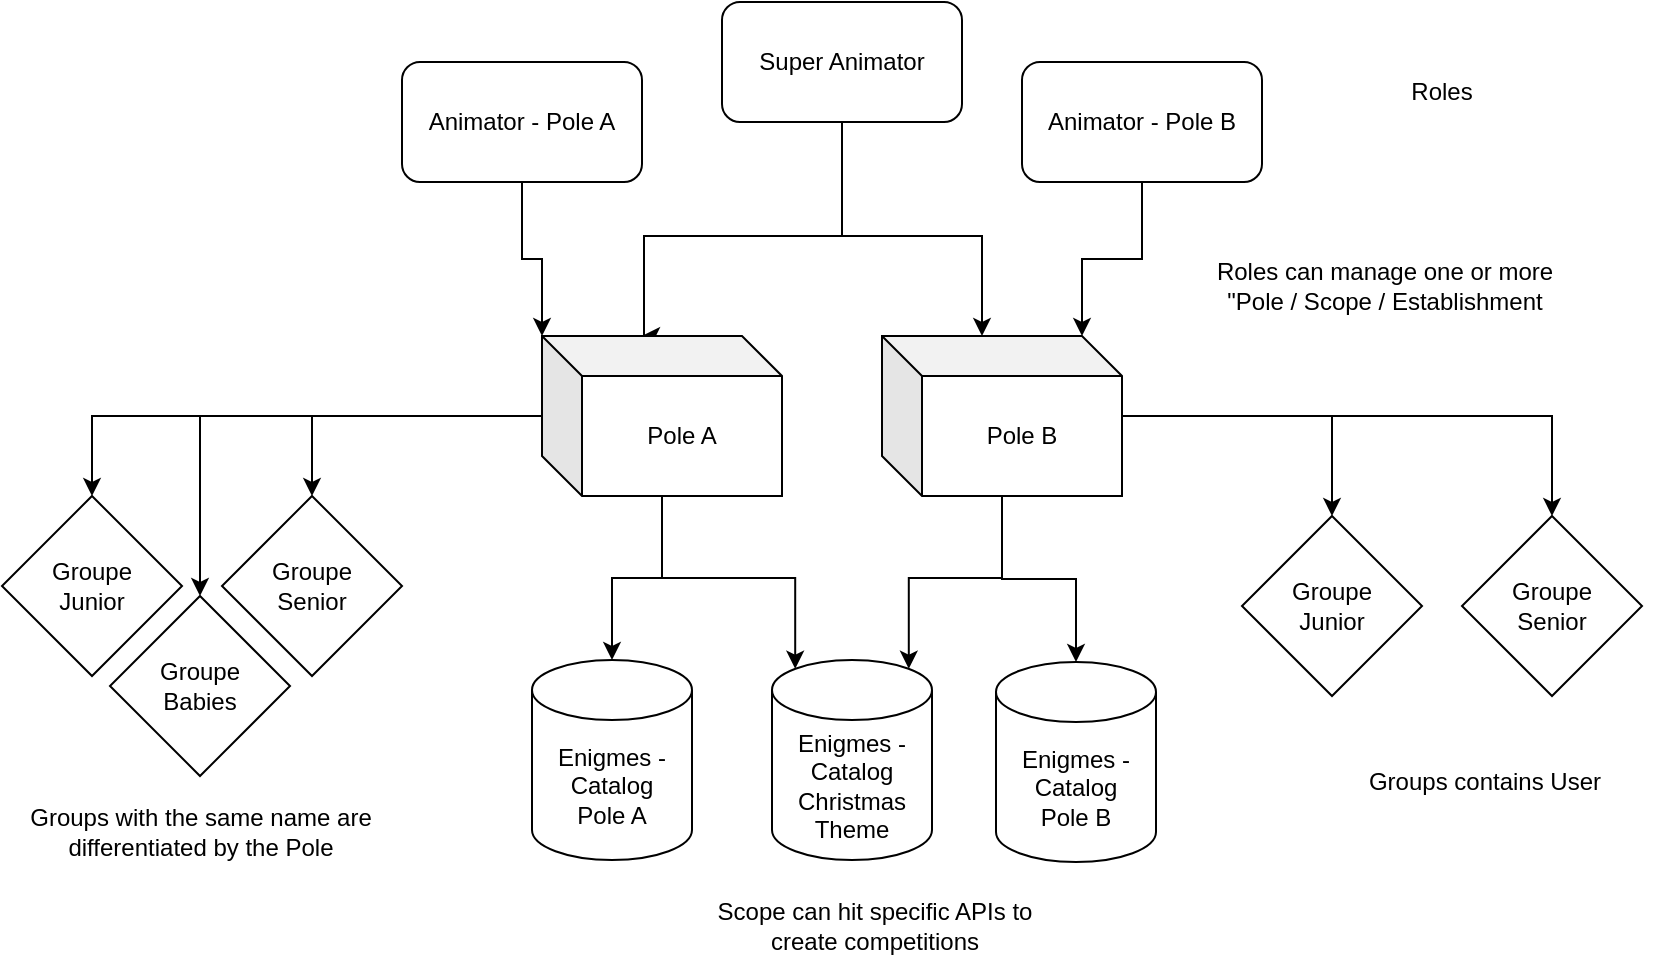 <mxfile version="24.7.5">
  <diagram name="Page-1" id="DxTfiMtgjQWRCfNddA1Q">
    <mxGraphModel dx="2389" dy="909" grid="1" gridSize="10" guides="1" tooltips="1" connect="1" arrows="1" fold="1" page="1" pageScale="1" pageWidth="827" pageHeight="1169" math="0" shadow="0">
      <root>
        <mxCell id="0" />
        <mxCell id="1" parent="0" />
        <mxCell id="f_V9r3Jz8ryCZ2fK6YKe-1" value="Animator - Pole A" style="rounded=1;whiteSpace=wrap;html=1;" vertex="1" parent="1">
          <mxGeometry x="160" y="263" width="120" height="60" as="geometry" />
        </mxCell>
        <mxCell id="f_V9r3Jz8ryCZ2fK6YKe-2" value="Animator - Pole B" style="rounded=1;whiteSpace=wrap;html=1;" vertex="1" parent="1">
          <mxGeometry x="470" y="263" width="120" height="60" as="geometry" />
        </mxCell>
        <mxCell id="f_V9r3Jz8ryCZ2fK6YKe-7" style="edgeStyle=orthogonalEdgeStyle;rounded=0;orthogonalLoop=1;jettySize=auto;html=1;" edge="1" parent="1" source="f_V9r3Jz8ryCZ2fK6YKe-3">
          <mxGeometry relative="1" as="geometry">
            <mxPoint x="280" y="400" as="targetPoint" />
            <Array as="points">
              <mxPoint x="380" y="350" />
              <mxPoint x="281" y="350" />
            </Array>
          </mxGeometry>
        </mxCell>
        <mxCell id="f_V9r3Jz8ryCZ2fK6YKe-3" value="Super Animator" style="rounded=1;whiteSpace=wrap;html=1;" vertex="1" parent="1">
          <mxGeometry x="320" y="233" width="120" height="60" as="geometry" />
        </mxCell>
        <mxCell id="f_V9r3Jz8ryCZ2fK6YKe-29" style="edgeStyle=orthogonalEdgeStyle;rounded=0;orthogonalLoop=1;jettySize=auto;html=1;entryX=0.5;entryY=0;entryDx=0;entryDy=0;" edge="1" parent="1" source="f_V9r3Jz8ryCZ2fK6YKe-4" target="f_V9r3Jz8ryCZ2fK6YKe-26">
          <mxGeometry relative="1" as="geometry" />
        </mxCell>
        <mxCell id="f_V9r3Jz8ryCZ2fK6YKe-30" style="edgeStyle=orthogonalEdgeStyle;rounded=0;orthogonalLoop=1;jettySize=auto;html=1;entryX=0.5;entryY=0;entryDx=0;entryDy=0;" edge="1" parent="1" source="f_V9r3Jz8ryCZ2fK6YKe-4" target="f_V9r3Jz8ryCZ2fK6YKe-27">
          <mxGeometry relative="1" as="geometry" />
        </mxCell>
        <mxCell id="f_V9r3Jz8ryCZ2fK6YKe-31" style="edgeStyle=orthogonalEdgeStyle;rounded=0;orthogonalLoop=1;jettySize=auto;html=1;entryX=0.5;entryY=0;entryDx=0;entryDy=0;" edge="1" parent="1" source="f_V9r3Jz8ryCZ2fK6YKe-4" target="f_V9r3Jz8ryCZ2fK6YKe-28">
          <mxGeometry relative="1" as="geometry" />
        </mxCell>
        <mxCell id="f_V9r3Jz8ryCZ2fK6YKe-4" value="Pole A" style="shape=cube;whiteSpace=wrap;html=1;boundedLbl=1;backgroundOutline=1;darkOpacity=0.05;darkOpacity2=0.1;" vertex="1" parent="1">
          <mxGeometry x="230" y="400" width="120" height="80" as="geometry" />
        </mxCell>
        <mxCell id="f_V9r3Jz8ryCZ2fK6YKe-22" style="edgeStyle=orthogonalEdgeStyle;rounded=0;orthogonalLoop=1;jettySize=auto;html=1;entryX=0.5;entryY=0;entryDx=0;entryDy=0;" edge="1" parent="1" source="f_V9r3Jz8ryCZ2fK6YKe-5" target="f_V9r3Jz8ryCZ2fK6YKe-21">
          <mxGeometry relative="1" as="geometry" />
        </mxCell>
        <mxCell id="f_V9r3Jz8ryCZ2fK6YKe-23" style="edgeStyle=orthogonalEdgeStyle;rounded=0;orthogonalLoop=1;jettySize=auto;html=1;entryX=0.5;entryY=0;entryDx=0;entryDy=0;" edge="1" parent="1" source="f_V9r3Jz8ryCZ2fK6YKe-5" target="f_V9r3Jz8ryCZ2fK6YKe-20">
          <mxGeometry relative="1" as="geometry" />
        </mxCell>
        <mxCell id="f_V9r3Jz8ryCZ2fK6YKe-5" value="Pole B" style="shape=cube;whiteSpace=wrap;html=1;boundedLbl=1;backgroundOutline=1;darkOpacity=0.05;darkOpacity2=0.1;" vertex="1" parent="1">
          <mxGeometry x="400" y="400" width="120" height="80" as="geometry" />
        </mxCell>
        <mxCell id="f_V9r3Jz8ryCZ2fK6YKe-9" style="edgeStyle=orthogonalEdgeStyle;rounded=0;orthogonalLoop=1;jettySize=auto;html=1;entryX=0;entryY=0;entryDx=50;entryDy=0;entryPerimeter=0;" edge="1" parent="1" source="f_V9r3Jz8ryCZ2fK6YKe-3" target="f_V9r3Jz8ryCZ2fK6YKe-5">
          <mxGeometry relative="1" as="geometry">
            <Array as="points">
              <mxPoint x="380" y="350" />
              <mxPoint x="450" y="350" />
            </Array>
          </mxGeometry>
        </mxCell>
        <mxCell id="f_V9r3Jz8ryCZ2fK6YKe-10" style="edgeStyle=orthogonalEdgeStyle;rounded=0;orthogonalLoop=1;jettySize=auto;html=1;entryX=0;entryY=0;entryDx=100;entryDy=0;entryPerimeter=0;" edge="1" parent="1" source="f_V9r3Jz8ryCZ2fK6YKe-2" target="f_V9r3Jz8ryCZ2fK6YKe-5">
          <mxGeometry relative="1" as="geometry" />
        </mxCell>
        <mxCell id="f_V9r3Jz8ryCZ2fK6YKe-11" style="edgeStyle=orthogonalEdgeStyle;rounded=0;orthogonalLoop=1;jettySize=auto;html=1;entryX=0;entryY=0;entryDx=0;entryDy=0;entryPerimeter=0;" edge="1" parent="1" source="f_V9r3Jz8ryCZ2fK6YKe-1" target="f_V9r3Jz8ryCZ2fK6YKe-4">
          <mxGeometry relative="1" as="geometry" />
        </mxCell>
        <mxCell id="f_V9r3Jz8ryCZ2fK6YKe-12" value="Enigmes - Catalog&lt;br&gt;Pole A" style="shape=cylinder3;whiteSpace=wrap;html=1;boundedLbl=1;backgroundOutline=1;size=15;" vertex="1" parent="1">
          <mxGeometry x="225" y="562" width="80" height="100" as="geometry" />
        </mxCell>
        <mxCell id="f_V9r3Jz8ryCZ2fK6YKe-13" value="Enigmes - Catalog&lt;br&gt;Pole B" style="shape=cylinder3;whiteSpace=wrap;html=1;boundedLbl=1;backgroundOutline=1;size=15;" vertex="1" parent="1">
          <mxGeometry x="457" y="563" width="80" height="100" as="geometry" />
        </mxCell>
        <mxCell id="f_V9r3Jz8ryCZ2fK6YKe-14" value="Enigmes - Catalog&lt;br&gt;Christmas Theme" style="shape=cylinder3;whiteSpace=wrap;html=1;boundedLbl=1;backgroundOutline=1;size=15;" vertex="1" parent="1">
          <mxGeometry x="345" y="562" width="80" height="100" as="geometry" />
        </mxCell>
        <mxCell id="f_V9r3Jz8ryCZ2fK6YKe-15" style="edgeStyle=orthogonalEdgeStyle;rounded=0;orthogonalLoop=1;jettySize=auto;html=1;entryX=0.5;entryY=0;entryDx=0;entryDy=0;entryPerimeter=0;" edge="1" parent="1" source="f_V9r3Jz8ryCZ2fK6YKe-4" target="f_V9r3Jz8ryCZ2fK6YKe-12">
          <mxGeometry relative="1" as="geometry" />
        </mxCell>
        <mxCell id="f_V9r3Jz8ryCZ2fK6YKe-17" style="edgeStyle=orthogonalEdgeStyle;rounded=0;orthogonalLoop=1;jettySize=auto;html=1;entryX=0.145;entryY=0;entryDx=0;entryDy=4.35;entryPerimeter=0;" edge="1" parent="1" source="f_V9r3Jz8ryCZ2fK6YKe-4" target="f_V9r3Jz8ryCZ2fK6YKe-14">
          <mxGeometry relative="1" as="geometry" />
        </mxCell>
        <mxCell id="f_V9r3Jz8ryCZ2fK6YKe-18" style="edgeStyle=orthogonalEdgeStyle;rounded=0;orthogonalLoop=1;jettySize=auto;html=1;entryX=0.855;entryY=0;entryDx=0;entryDy=4.35;entryPerimeter=0;" edge="1" parent="1" source="f_V9r3Jz8ryCZ2fK6YKe-5" target="f_V9r3Jz8ryCZ2fK6YKe-14">
          <mxGeometry relative="1" as="geometry" />
        </mxCell>
        <mxCell id="f_V9r3Jz8ryCZ2fK6YKe-19" style="edgeStyle=orthogonalEdgeStyle;rounded=0;orthogonalLoop=1;jettySize=auto;html=1;entryX=0.5;entryY=0;entryDx=0;entryDy=0;entryPerimeter=0;" edge="1" parent="1" source="f_V9r3Jz8ryCZ2fK6YKe-5" target="f_V9r3Jz8ryCZ2fK6YKe-13">
          <mxGeometry relative="1" as="geometry" />
        </mxCell>
        <mxCell id="f_V9r3Jz8ryCZ2fK6YKe-20" value="Groupe &lt;br&gt;Junior" style="rhombus;whiteSpace=wrap;html=1;" vertex="1" parent="1">
          <mxGeometry x="580" y="490" width="90" height="90" as="geometry" />
        </mxCell>
        <mxCell id="f_V9r3Jz8ryCZ2fK6YKe-21" value="Groupe &lt;br&gt;Senior" style="rhombus;whiteSpace=wrap;html=1;" vertex="1" parent="1">
          <mxGeometry x="690" y="490" width="90" height="90" as="geometry" />
        </mxCell>
        <mxCell id="f_V9r3Jz8ryCZ2fK6YKe-26" value="Groupe &lt;br&gt;Junior" style="rhombus;whiteSpace=wrap;html=1;" vertex="1" parent="1">
          <mxGeometry x="-40" y="480" width="90" height="90" as="geometry" />
        </mxCell>
        <mxCell id="f_V9r3Jz8ryCZ2fK6YKe-27" value="Groupe &lt;br&gt;Senior" style="rhombus;whiteSpace=wrap;html=1;" vertex="1" parent="1">
          <mxGeometry x="70" y="480" width="90" height="90" as="geometry" />
        </mxCell>
        <mxCell id="f_V9r3Jz8ryCZ2fK6YKe-28" value="Groupe &lt;br&gt;Babies" style="rhombus;whiteSpace=wrap;html=1;" vertex="1" parent="1">
          <mxGeometry x="14" y="530" width="90" height="90" as="geometry" />
        </mxCell>
        <mxCell id="f_V9r3Jz8ryCZ2fK6YKe-32" value="Roles" style="text;html=1;align=center;verticalAlign=middle;whiteSpace=wrap;rounded=0;" vertex="1" parent="1">
          <mxGeometry x="650" y="263" width="60" height="30" as="geometry" />
        </mxCell>
        <mxCell id="f_V9r3Jz8ryCZ2fK6YKe-33" value="Groups with the same name are differentiated by the Pole" style="text;html=1;align=center;verticalAlign=middle;whiteSpace=wrap;rounded=0;" vertex="1" parent="1">
          <mxGeometry x="-32.5" y="633" width="183" height="30" as="geometry" />
        </mxCell>
        <mxCell id="f_V9r3Jz8ryCZ2fK6YKe-36" value="Roles can manage one or more &quot;Pole / Scope / Establishment" style="text;html=1;align=center;verticalAlign=middle;whiteSpace=wrap;rounded=0;" vertex="1" parent="1">
          <mxGeometry x="560" y="360" width="183" height="30" as="geometry" />
        </mxCell>
        <mxCell id="f_V9r3Jz8ryCZ2fK6YKe-37" value="Scope can hit specific APIs to create competitions" style="text;html=1;align=center;verticalAlign=middle;whiteSpace=wrap;rounded=0;" vertex="1" parent="1">
          <mxGeometry x="305" y="680" width="183" height="30" as="geometry" />
        </mxCell>
        <mxCell id="f_V9r3Jz8ryCZ2fK6YKe-38" value="Groups contains User" style="text;html=1;align=center;verticalAlign=middle;whiteSpace=wrap;rounded=0;" vertex="1" parent="1">
          <mxGeometry x="610" y="608" width="183" height="30" as="geometry" />
        </mxCell>
      </root>
    </mxGraphModel>
  </diagram>
</mxfile>
